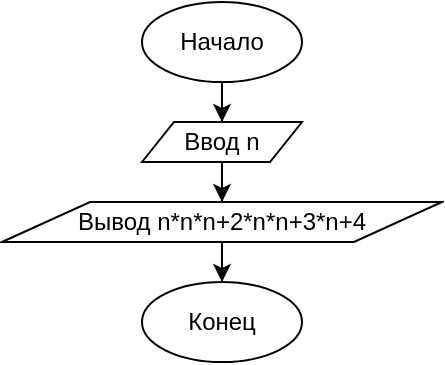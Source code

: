 <mxfile version="13.1.14" type="device"><diagram id="Hsi1N0cberL_-BoPGEi5" name="Page-1"><mxGraphModel dx="1308" dy="520" grid="1" gridSize="10" guides="1" tooltips="1" connect="1" arrows="1" fold="1" page="1" pageScale="1" pageWidth="850" pageHeight="1100" math="0" shadow="0"><root><mxCell id="0"/><mxCell id="1" parent="0"/><mxCell id="-rzyJ1du1N-DNyfT8srF-2" style="edgeStyle=orthogonalEdgeStyle;rounded=0;orthogonalLoop=1;jettySize=auto;html=1;entryX=0.5;entryY=0;entryDx=0;entryDy=0;" edge="1" parent="1" source="-UejWE-9VvF5JWy_LUue-2" target="-rzyJ1du1N-DNyfT8srF-1"><mxGeometry relative="1" as="geometry"/></mxCell><mxCell id="-UejWE-9VvF5JWy_LUue-2" value="Начало" style="ellipse;whiteSpace=wrap;html=1;" parent="1" vertex="1"><mxGeometry x="240" y="80" width="80" height="40" as="geometry"/></mxCell><mxCell id="-UejWE-9VvF5JWy_LUue-11" value="Конец" style="ellipse;whiteSpace=wrap;html=1;" parent="1" vertex="1"><mxGeometry x="240" y="220" width="80" height="40" as="geometry"/></mxCell><mxCell id="-rzyJ1du1N-DNyfT8srF-5" style="edgeStyle=orthogonalEdgeStyle;rounded=0;orthogonalLoop=1;jettySize=auto;html=1;entryX=0.5;entryY=0;entryDx=0;entryDy=0;" edge="1" parent="1" source="-rzyJ1du1N-DNyfT8srF-1" target="-rzyJ1du1N-DNyfT8srF-4"><mxGeometry relative="1" as="geometry"/></mxCell><mxCell id="-rzyJ1du1N-DNyfT8srF-1" value="Ввод n" style="shape=parallelogram;perimeter=parallelogramPerimeter;whiteSpace=wrap;html=1;" vertex="1" parent="1"><mxGeometry x="240" y="140" width="80" height="20" as="geometry"/></mxCell><mxCell id="-rzyJ1du1N-DNyfT8srF-6" style="edgeStyle=orthogonalEdgeStyle;rounded=0;orthogonalLoop=1;jettySize=auto;html=1;entryX=0.5;entryY=0;entryDx=0;entryDy=0;" edge="1" parent="1" source="-rzyJ1du1N-DNyfT8srF-4" target="-UejWE-9VvF5JWy_LUue-11"><mxGeometry relative="1" as="geometry"/></mxCell><mxCell id="-rzyJ1du1N-DNyfT8srF-4" value="Вывод&amp;nbsp;n*n*n+2*n*n+3*n+4" style="shape=parallelogram;perimeter=parallelogramPerimeter;whiteSpace=wrap;html=1;" vertex="1" parent="1"><mxGeometry x="170" y="180" width="220" height="20" as="geometry"/></mxCell></root></mxGraphModel></diagram></mxfile>